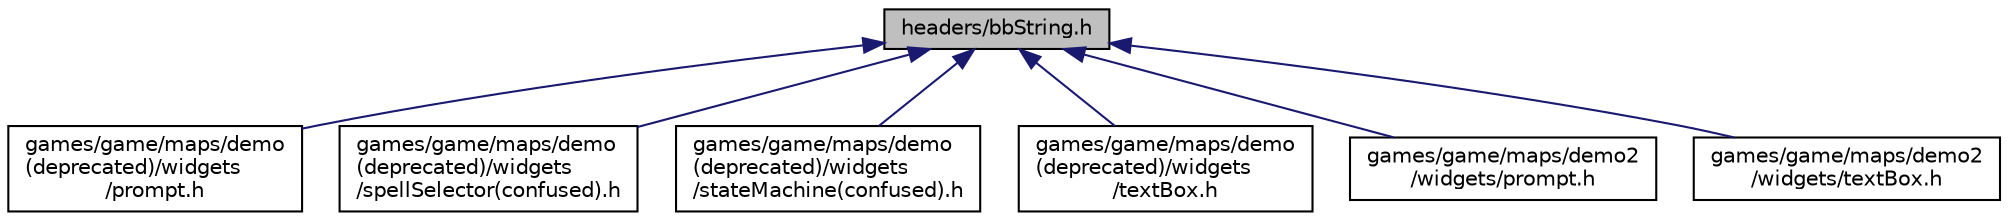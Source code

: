 digraph "headers/bbString.h"
{
 // LATEX_PDF_SIZE
  edge [fontname="Helvetica",fontsize="10",labelfontname="Helvetica",labelfontsize="10"];
  node [fontname="Helvetica",fontsize="10",shape=record];
  Node1 [label="headers/bbString.h",height=0.2,width=0.4,color="black", fillcolor="grey75", style="filled", fontcolor="black",tooltip="This file contains methods for manipulating strings May want to do safety checks, later these are sma..."];
  Node1 -> Node2 [dir="back",color="midnightblue",fontsize="10",style="solid",fontname="Helvetica"];
  Node2 [label="games/game/maps/demo\l(deprecated)/widgets\l/prompt.h",height=0.2,width=0.4,color="black", fillcolor="white", style="filled",URL="$demo_07deprecated_08_2widgets_2prompt_8h.html",tooltip="The functions in this file define the behavior of an object with class bbWidget and type prompt Promp..."];
  Node1 -> Node3 [dir="back",color="midnightblue",fontsize="10",style="solid",fontname="Helvetica"];
  Node3 [label="games/game/maps/demo\l(deprecated)/widgets\l/spellSelector(confused).h",height=0.2,width=0.4,color="black", fillcolor="white", style="filled",URL="$spellSelector_07confused_08_8h.html",tooltip=" "];
  Node1 -> Node4 [dir="back",color="midnightblue",fontsize="10",style="solid",fontname="Helvetica"];
  Node4 [label="games/game/maps/demo\l(deprecated)/widgets\l/stateMachine(confused).h",height=0.2,width=0.4,color="black", fillcolor="white", style="filled",URL="$stateMachine_07confused_08_8h.html",tooltip=" "];
  Node1 -> Node5 [dir="back",color="midnightblue",fontsize="10",style="solid",fontname="Helvetica"];
  Node5 [label="games/game/maps/demo\l(deprecated)/widgets\l/textBox.h",height=0.2,width=0.4,color="black", fillcolor="white", style="filled",URL="$demo_07deprecated_08_2widgets_2textBox_8h.html",tooltip="The functions in this file define the behavior of an object with class bbWidget and type textBox."];
  Node1 -> Node6 [dir="back",color="midnightblue",fontsize="10",style="solid",fontname="Helvetica"];
  Node6 [label="games/game/maps/demo2\l/widgets/prompt.h",height=0.2,width=0.4,color="black", fillcolor="white", style="filled",URL="$demo2_2widgets_2prompt_8h.html",tooltip="The functions in this file define the behavior of an object with class bbWidget and type prompt Promp..."];
  Node1 -> Node7 [dir="back",color="midnightblue",fontsize="10",style="solid",fontname="Helvetica"];
  Node7 [label="games/game/maps/demo2\l/widgets/textBox.h",height=0.2,width=0.4,color="black", fillcolor="white", style="filled",URL="$demo2_2widgets_2textBox_8h.html",tooltip="The functions in this file define the behavior of an object with class bbWidget and type textBox."];
}
